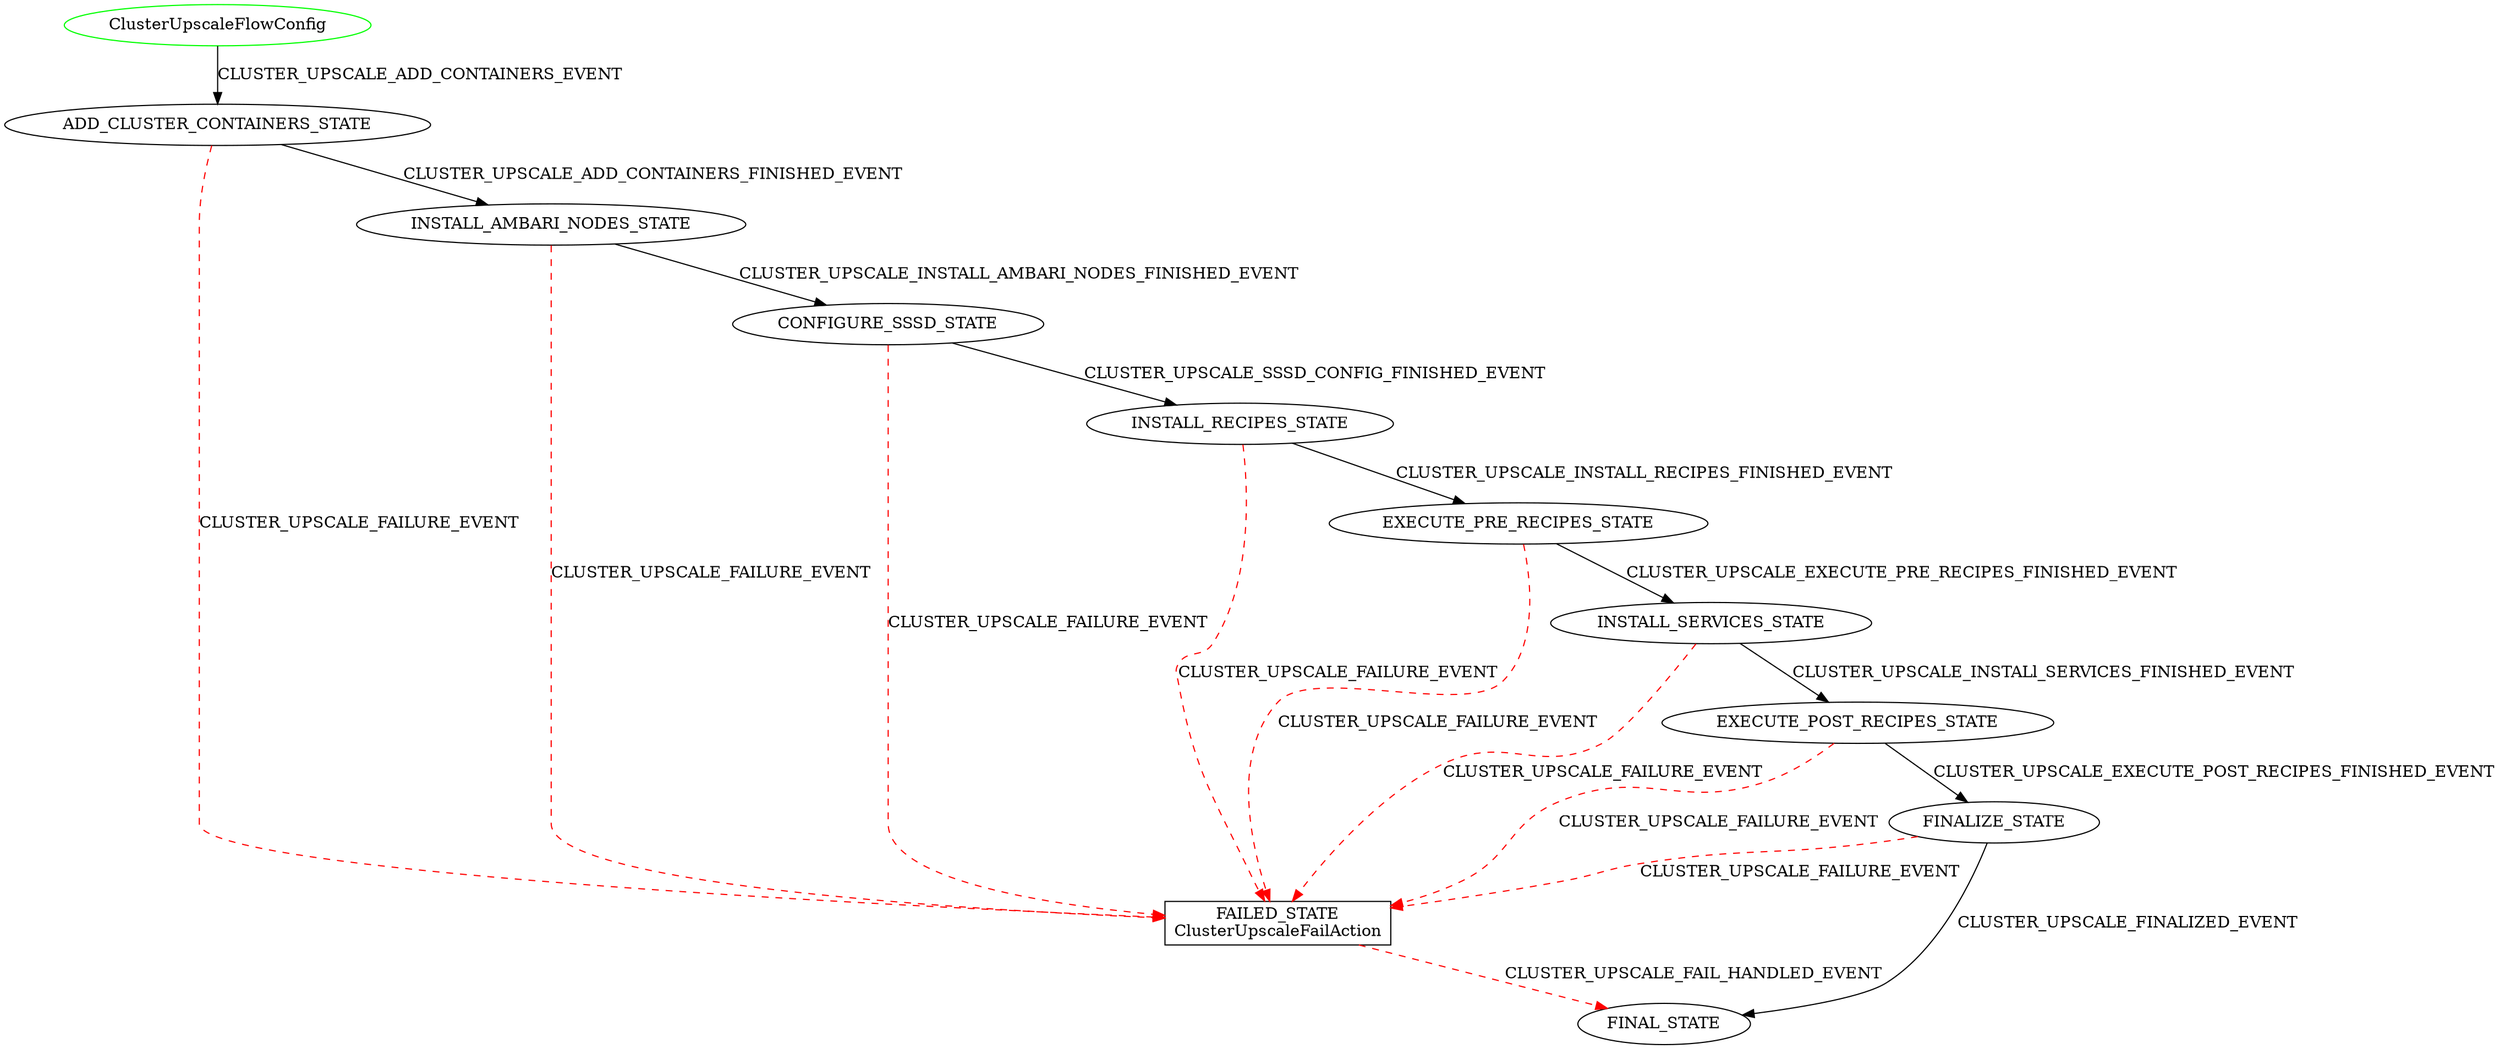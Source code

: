 digraph {
INIT_STATE [label="ClusterUpscaleFlowConfig" shape=ellipse color=green];
INIT_STATE -> ADD_CLUSTER_CONTAINERS_STATE [label="CLUSTER_UPSCALE_ADD_CONTAINERS_EVENT" color=black style=solid];
FAILED_STATE [label="FAILED_STATE\nClusterUpscaleFailAction" shape=rect color=black];
ADD_CLUSTER_CONTAINERS_STATE -> FAILED_STATE [label="CLUSTER_UPSCALE_FAILURE_EVENT" color=red style=dashed];
FAILED_STATE -> FINAL_STATE [label="CLUSTER_UPSCALE_FAIL_HANDLED_EVENT" color=red style=dashed];
ADD_CLUSTER_CONTAINERS_STATE -> INSTALL_AMBARI_NODES_STATE [label="CLUSTER_UPSCALE_ADD_CONTAINERS_FINISHED_EVENT" color=black style=solid];
INSTALL_AMBARI_NODES_STATE -> FAILED_STATE [label="CLUSTER_UPSCALE_FAILURE_EVENT" color=red style=dashed];
INSTALL_AMBARI_NODES_STATE -> CONFIGURE_SSSD_STATE [label="CLUSTER_UPSCALE_INSTALL_AMBARI_NODES_FINISHED_EVENT" color=black style=solid];
CONFIGURE_SSSD_STATE -> FAILED_STATE [label="CLUSTER_UPSCALE_FAILURE_EVENT" color=red style=dashed];
CONFIGURE_SSSD_STATE -> INSTALL_RECIPES_STATE [label="CLUSTER_UPSCALE_SSSD_CONFIG_FINISHED_EVENT" color=black style=solid];
INSTALL_RECIPES_STATE -> FAILED_STATE [label="CLUSTER_UPSCALE_FAILURE_EVENT" color=red style=dashed];
INSTALL_RECIPES_STATE -> EXECUTE_PRE_RECIPES_STATE [label="CLUSTER_UPSCALE_INSTALL_RECIPES_FINISHED_EVENT" color=black style=solid];
EXECUTE_PRE_RECIPES_STATE -> FAILED_STATE [label="CLUSTER_UPSCALE_FAILURE_EVENT" color=red style=dashed];
EXECUTE_PRE_RECIPES_STATE -> INSTALL_SERVICES_STATE [label="CLUSTER_UPSCALE_EXECUTE_PRE_RECIPES_FINISHED_EVENT" color=black style=solid];
INSTALL_SERVICES_STATE -> FAILED_STATE [label="CLUSTER_UPSCALE_FAILURE_EVENT" color=red style=dashed];
INSTALL_SERVICES_STATE -> EXECUTE_POST_RECIPES_STATE [label="CLUSTER_UPSCALE_INSTALl_SERVICES_FINISHED_EVENT" color=black style=solid];
EXECUTE_POST_RECIPES_STATE -> FAILED_STATE [label="CLUSTER_UPSCALE_FAILURE_EVENT" color=red style=dashed];
EXECUTE_POST_RECIPES_STATE -> FINALIZE_STATE [label="CLUSTER_UPSCALE_EXECUTE_POST_RECIPES_FINISHED_EVENT" color=black style=solid];
FINALIZE_STATE -> FAILED_STATE [label="CLUSTER_UPSCALE_FAILURE_EVENT" color=red style=dashed];
FINALIZE_STATE -> FINAL_STATE [label="CLUSTER_UPSCALE_FINALIZED_EVENT" color=black style=solid];
}